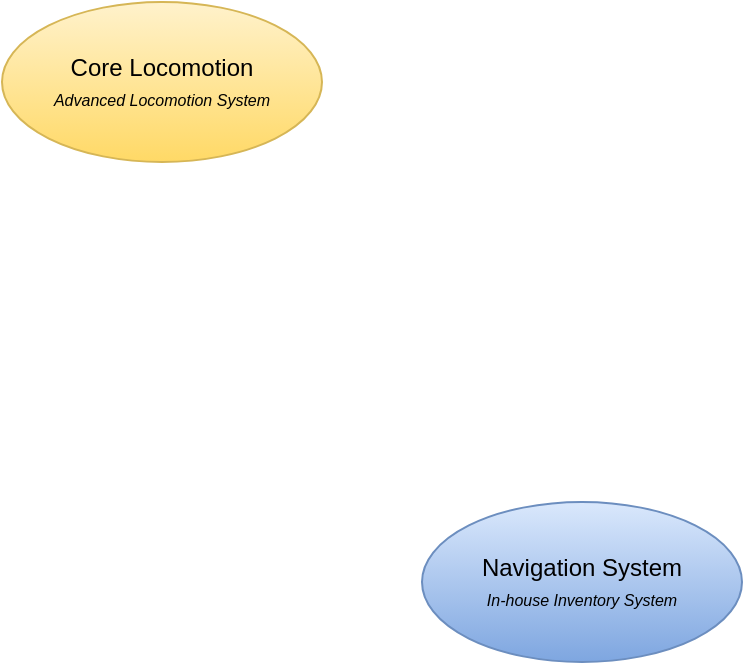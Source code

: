 <mxfile version="13.1.9" type="github"><diagram id="3xTcBRRd2haKhJGFG5FI" name="Page-1"><mxGraphModel dx="1422" dy="764" grid="1" gridSize="10" guides="1" tooltips="1" connect="1" arrows="1" fold="1" page="1" pageScale="1" pageWidth="850" pageHeight="1100" math="0" shadow="0"><root><mxCell id="0"/><mxCell id="1" parent="0"/><mxCell id="N8fOM28-6-wo0cRxQvLK-1" value="Core Locomotion&lt;br&gt;&lt;font style=&quot;font-size: 8px&quot;&gt;&lt;i&gt;Advanced Locomotion System&lt;/i&gt;&lt;/font&gt;" style="ellipse;whiteSpace=wrap;html=1;gradientColor=#ffd966;fillColor=#fff2cc;strokeColor=#d6b656;" vertex="1" parent="1"><mxGeometry x="240" y="150" width="160" height="80" as="geometry"/></mxCell><mxCell id="N8fOM28-6-wo0cRxQvLK-2" value="Navigation System&lt;br&gt;&lt;span style=&quot;font-size: 8px&quot;&gt;&lt;i&gt;In-house Inventory System&lt;/i&gt;&lt;/span&gt;" style="ellipse;whiteSpace=wrap;html=1;gradientColor=#7ea6e0;fillColor=#dae8fc;strokeColor=#6c8ebf;" vertex="1" parent="1"><mxGeometry x="450" y="400" width="160" height="80" as="geometry"/></mxCell></root></mxGraphModel></diagram></mxfile>